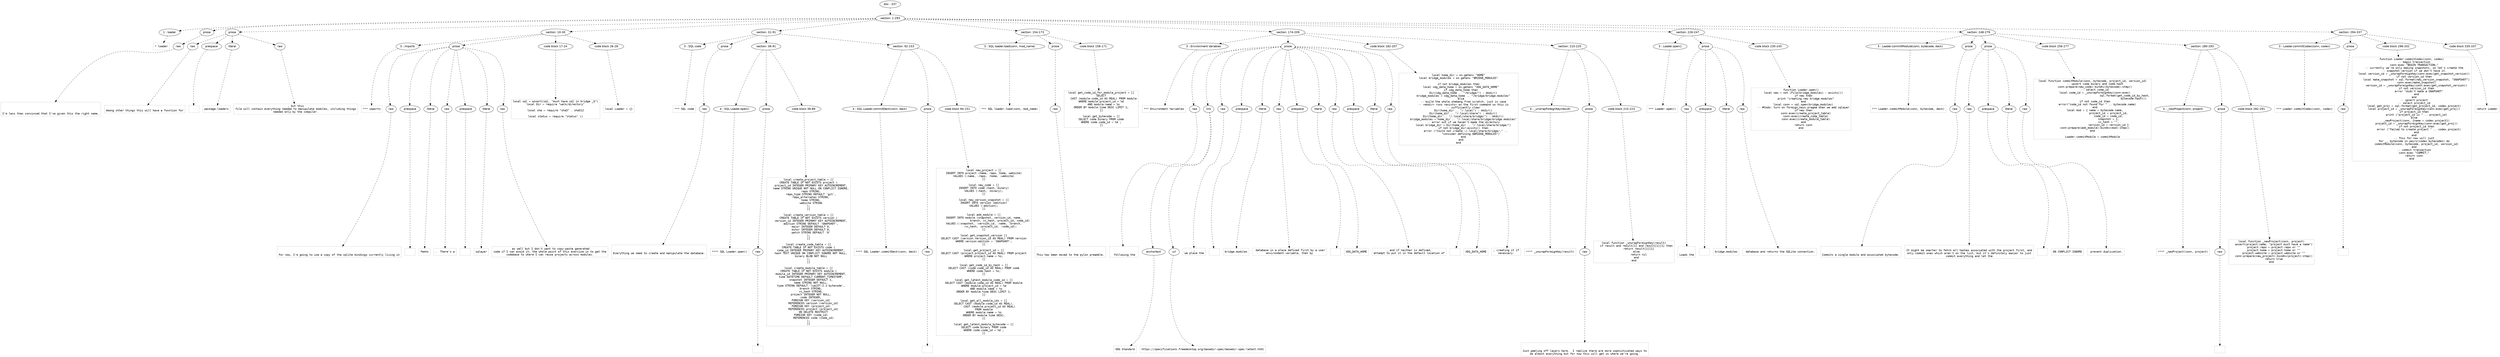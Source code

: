 digraph lpegNode {

node [fontname=Helvetica]
edge [style=dashed]

doc_0 [label="doc - 337"]


doc_0 -> { section_1}
{rank=same; section_1}

section_1 [label="section: 1-293"]


// END RANK doc_0

section_1 -> { header_2 prose_3 prose_4 section_5 section_6 section_7 section_8 section_9 section_10 section_11}
{rank=same; header_2 prose_3 prose_4 section_5 section_6 section_7 section_8 section_9 section_10 section_11}

header_2 [label="1 : loader"]

prose_3 [label="prose"]

prose_4 [label="prose"]

section_5 [label="section: 10-30"]

section_6 [label="section: 31-91"]

section_7 [label="section: 154-173"]

section_8 [label="section: 174-209"]

section_9 [label="section: 226-247"]

section_10 [label="section: 248-279"]

section_11 [label="section: 294-337"]


// END RANK section_1

header_2 -> leaf_12
leaf_12  [color=Gray,shape=rectangle,fontname=Inconsolata,label="* loader"]
// END RANK header_2

prose_3 -> { raw_13}
{rank=same; raw_13}

raw_13 [label="raw"]


// END RANK prose_3

raw_13 -> leaf_14
leaf_14  [color=Gray,shape=rectangle,fontname=Inconsolata,label="


I'm less than convinced that I've given this the right name.
"]
// END RANK raw_13

prose_4 -> { raw_15 prespace_16 literal_17 raw_18}
{rank=same; raw_15 prespace_16 literal_17 raw_18}

raw_15 [label="raw"]

prespace_16 [label="prespace"]

literal_17 [label="literal"]

raw_18 [label="raw"]


// END RANK prose_4

raw_15 -> leaf_19
leaf_19  [color=Gray,shape=rectangle,fontname=Inconsolata,label="
Among other things this will have a function for"]
// END RANK raw_15

prespace_16 -> leaf_20
leaf_20  [color=Gray,shape=rectangle,fontname=Inconsolata,label=" "]
// END RANK prespace_16

literal_17 -> leaf_21
leaf_21  [color=Gray,shape=rectangle,fontname=Inconsolata,label="package.loaders"]
// END RANK literal_17

raw_18 -> leaf_22
leaf_22  [color=Gray,shape=rectangle,fontname=Inconsolata,label=", but this
file will contain everything needed to manipulate modules, including things
needed only by the compiler.
"]
// END RANK raw_18

section_5 -> { header_23 prose_24 codeblock_25 codeblock_26}
{rank=same; header_23 prose_24 codeblock_25 codeblock_26}

header_23 [label="3 : imports"]

prose_24 [label="prose"]

codeblock_25 [label="code block 17-24"]

codeblock_26 [label="code block 26-28"]


// END RANK section_5

header_23 -> leaf_27
leaf_27  [color=Gray,shape=rectangle,fontname=Inconsolata,label="*** imports"]
// END RANK header_23

prose_24 -> { raw_28 prespace_29 literal_30 raw_31 prespace_32 literal_33 raw_34}
{rank=same; raw_28 prespace_29 literal_30 raw_31 prespace_32 literal_33 raw_34}

raw_28 [label="raw"]

prespace_29 [label="prespace"]

literal_30 [label="literal"]

raw_31 [label="raw"]

prespace_32 [label="prespace"]

literal_33 [label="literal"]

raw_34 [label="raw"]


// END RANK prose_24

raw_28 -> leaf_35
leaf_35  [color=Gray,shape=rectangle,fontname=Inconsolata,label="

For now, I'm going to use a copy of the sqlite bindings currently living in"]
// END RANK raw_28

prespace_29 -> leaf_36
leaf_36  [color=Gray,shape=rectangle,fontname=Inconsolata,label=""]
// END RANK prespace_29

literal_30 -> leaf_37
leaf_37  [color=Gray,shape=rectangle,fontname=Inconsolata,label="femto"]
// END RANK literal_30

raw_31 -> leaf_38
leaf_38  [color=Gray,shape=rectangle,fontname=Inconsolata,label=".  There's a"]
// END RANK raw_31

prespace_32 -> leaf_39
leaf_39  [color=Gray,shape=rectangle,fontname=Inconsolata,label=" "]
// END RANK prespace_32

literal_33 -> leaf_40
leaf_40  [color=Gray,shape=rectangle,fontname=Inconsolata,label="sqlayer"]
// END RANK literal_33

raw_34 -> leaf_41
leaf_41  [color=Gray,shape=rectangle,fontname=Inconsolata,label=" as well but I don't want to copy-paste generated
code if I can avoid it; the whole point of this exercise is to get the
codebase to where I can reuse projects across modules.
"]
// END RANK raw_34

codeblock_25 -> leaf_42
leaf_42  [color=Gray,shape=rectangle,fontname=Inconsolata,label="local sql = assert(sql, \"must have sql in bridge _G\")
local Dir = require \"walk/directory\"

local sha = require \"sha3\" . sha512

local status = require \"status\" ()"]
// END RANK codeblock_25

codeblock_26 -> leaf_43
leaf_43  [color=Gray,shape=rectangle,fontname=Inconsolata,label="local Loader = {}"]
// END RANK codeblock_26

section_6 -> { header_44 prose_45 section_46 section_47}
{rank=same; header_44 prose_45 section_46 section_47}

header_44 [label="3 : SQL code"]

prose_45 [label="prose"]

section_46 [label="section: 36-91"]

section_47 [label="section: 92-153"]


// END RANK section_6

header_44 -> leaf_48
leaf_48  [color=Gray,shape=rectangle,fontname=Inconsolata,label="*** SQL code"]
// END RANK header_44

prose_45 -> { raw_49}
{rank=same; raw_49}

raw_49 [label="raw"]


// END RANK prose_45

raw_49 -> leaf_50
leaf_50  [color=Gray,shape=rectangle,fontname=Inconsolata,label="

Everything we need to create and manipulate the database.

"]
// END RANK raw_49

section_46 -> { header_51 prose_52 codeblock_53}
{rank=same; header_51 prose_52 codeblock_53}

header_51 [label="4 : SQL Loader.open()"]

prose_52 [label="prose"]

codeblock_53 [label="code block 38-89"]


// END RANK section_46

header_51 -> leaf_54
leaf_54  [color=Gray,shape=rectangle,fontname=Inconsolata,label="**** SQL Loader.open()"]
// END RANK header_51

prose_52 -> { raw_55}
{rank=same; raw_55}

raw_55 [label="raw"]


// END RANK prose_52

raw_55 -> leaf_56
leaf_56  [color=Gray,shape=rectangle,fontname=Inconsolata,label="
"]
// END RANK raw_55

codeblock_53 -> leaf_57
leaf_57  [color=Gray,shape=rectangle,fontname=Inconsolata,label="local create_project_table = [[
CREATE TABLE IF NOT EXISTS project (
   project_id INTEGER PRIMARY KEY AUTOINCREMENT,
   name STRING UNIQUE NOT NULL ON CONFLICT IGNORE,
   repo STRING,
   repo_type STRING DEFAULT 'git',
   repo_alternates STRING,
   home STRING,
   website STRING
);
]]

local create_version_table = [[
CREATE TABLE IF NOT EXISTS version (
   version_id INTEGER PRIMARY KEY AUTOINCREMENT,
   edition STRING DEFAULT 'SNAPSHOT',
   major INTEGER DEFAULT 0,
   minor INTEGER DEFAULT 0,
   patch STRING DEFAULT '0'
);
]]

local create_code_table = [[
CREATE TABLE IF NOT EXISTS code (
   code_id INTEGER PRIMARY KEY AUTOINCREMENT,
   hash TEXT UNIQUE ON CONFLICT IGNORE NOT NULL,
   binary BLOB NOT NULL
);
]]

local create_module_table = [[
CREATE TABLE IF NOT EXISTS module (
   module_id INTEGER PRIMARY KEY AUTOINCREMENT,
   time DATETIME DEFAULT CURRENT_TIMESTAMP,
   snapshot INTEGER DEFAULT 1,
   name STRING NOT NULL,
   type STRING DEFAULT 'luaJIT-2.1-bytecode',
   branch STRING,
   vc_hash STRING,
   project INTEGER NOT NULL,
   code INTEGER,
   FOREIGN KEY (version_id)
      REFERENCES version (version_id)
   FOREIGN KEY (project_id)
      REFERENCES project (project_id)
      ON DELETE RESTRICT
   FOREIGN KEY (code_id)
      REFERENCES code (code_id)
);
]]"]
// END RANK codeblock_53

section_47 -> { header_58 prose_59 codeblock_60}
{rank=same; header_58 prose_59 codeblock_60}

header_58 [label="4 : SQL Loader.commitDeck(conn, deck)"]

prose_59 [label="prose"]

codeblock_60 [label="code block 94-151"]


// END RANK section_47

header_58 -> leaf_61
leaf_61  [color=Gray,shape=rectangle,fontname=Inconsolata,label="**** SQL Loader.commitDeck(conn, deck)"]
// END RANK header_58

prose_59 -> { raw_62}
{rank=same; raw_62}

raw_62 [label="raw"]


// END RANK prose_59

raw_62 -> leaf_63
leaf_63  [color=Gray,shape=rectangle,fontname=Inconsolata,label="
"]
// END RANK raw_62

codeblock_60 -> leaf_64
leaf_64  [color=Gray,shape=rectangle,fontname=Inconsolata,label="local new_project = [[
INSERT INTO project (name, repo, home, website)
VALUES (:name, :repo, :home, :website)
]]

local new_code = [[
INSERT INTO code (hash, binary)
VALUES (:hash, :binary);
]]

local new_version_snapshot = [[
INSERT INTO version (edition)
VALUES (:edition);
]]

local add_module = [[
INSERT INTO module (snapshot, version_id, name,
                    branch, vc_hash, project_id, code_id)
VALUES (:snapshot, :version_id, :name, :branch,
        :vc_hash, :project_id, :code_id);
]]

local get_snapshot_version [[
SELECT CAST (version.version_id AS REAL) FROM version
WHERE version.edition = 'SNAPSHOT';
]]

local get_project_id = [[
SELECT CAST (project.project_id AS REAL) FROM project
WHERE project.name = %s;
]]

local get_code_id_by_hash = [[
SELECT CAST (code.code_id AS REAL) FROM code
WHERE code.hash = %s;
]]

local get_latest_module_code_id = [[
SELECT CAST (module.code_id AS REAL) FROM module
WHERE module.project_id = %d
   AND module.name = %s
ORDER BY module.time DESC LIMIT 1;
]]

local get_all_module_ids = [[
SELECT CAST (module.code_id AS REAL),
       CAST (module.project_id AS REAL)
FROM module
WHERE module.name = %s
ORDER BY module.time DESC;
]]

local get_latest_module_bytecode = [[
SELECT code.binary FROM code
WHERE code.code_id = %d ;
]]"]
// END RANK codeblock_60

section_7 -> { header_65 prose_66 codeblock_67}
{rank=same; header_65 prose_66 codeblock_67}

header_65 [label="3 : SQL loader.load(conn, mod_name)"]

prose_66 [label="prose"]

codeblock_67 [label="code block 158-171"]


// END RANK section_7

header_65 -> leaf_68
leaf_68  [color=Gray,shape=rectangle,fontname=Inconsolata,label="*** SQL loader.load(conn, mod_name)"]
// END RANK header_65

prose_66 -> { raw_69}
{rank=same; raw_69}

raw_69 [label="raw"]


// END RANK prose_66

raw_69 -> leaf_70
leaf_70  [color=Gray,shape=rectangle,fontname=Inconsolata,label="

This has been moved to the pylon preamble.
"]
// END RANK raw_69

codeblock_67 -> leaf_71
leaf_71  [color=Gray,shape=rectangle,fontname=Inconsolata,label="local get_code_id_for_module_project = [[
SELECT
   CAST (module.code_id AS REAL) FROM module
WHERE module.project_id = %d
   AND module.name = %s
ORDER BY module.time DESC LIMIT 1;
]]

local get_bytecode = [[
SELECT code.binary FROM code
WHERE code.code_id = %d ;
]]"]
// END RANK codeblock_67

section_8 -> { header_72 prose_73 codeblock_74 section_75}
{rank=same; header_72 prose_73 codeblock_74 section_75}

header_72 [label="3 : Environment Variables"]

prose_73 [label="prose"]

codeblock_74 [label="code block 182-207"]

section_75 [label="section: 210-225"]


// END RANK section_8

header_72 -> leaf_76
leaf_76  [color=Gray,shape=rectangle,fontname=Inconsolata,label="*** Environment Variables"]
// END RANK header_72

prose_73 -> { raw_77 link_78 raw_79 prespace_80 literal_81 raw_82 prespace_83 literal_84 raw_85 prespace_86 literal_87 raw_88}
{rank=same; raw_77 link_78 raw_79 prespace_80 literal_81 raw_82 prespace_83 literal_84 raw_85 prespace_86 literal_87 raw_88}

raw_77 [label="raw"]

link_78 [label="link"]

raw_79 [label="raw"]

prespace_80 [label="prespace"]

literal_81 [label="literal"]

raw_82 [label="raw"]

prespace_83 [label="prespace"]

literal_84 [label="literal"]

raw_85 [label="raw"]

prespace_86 [label="prespace"]

literal_87 [label="literal"]

raw_88 [label="raw"]


// END RANK prose_73

raw_77 -> leaf_89
leaf_89  [color=Gray,shape=rectangle,fontname=Inconsolata,label="

  Following the "]
// END RANK raw_77

link_78 -> { anchortext_90 url_91}
{rank=same; anchortext_90 url_91}

anchortext_90 [label="anchortext"]

url_91 [label="url"]


// END RANK link_78

anchortext_90 -> leaf_92
leaf_92  [color=Gray,shape=rectangle,fontname=Inconsolata,label="XDG Standard"]
// END RANK anchortext_90

url_91 -> leaf_93
leaf_93  [color=Gray,shape=rectangle,fontname=Inconsolata,label="https://specifications.freedesktop.org/basedir-spec/basedir-spec-latest.html"]
// END RANK url_91

raw_79 -> leaf_94
leaf_94  [color=Gray,shape=rectangle,fontname=Inconsolata,label=",
we place the"]
// END RANK raw_79

prespace_80 -> leaf_95
leaf_95  [color=Gray,shape=rectangle,fontname=Inconsolata,label=" "]
// END RANK prespace_80

literal_81 -> leaf_96
leaf_96  [color=Gray,shape=rectangle,fontname=Inconsolata,label="bridge.modules"]
// END RANK literal_81

raw_82 -> leaf_97
leaf_97  [color=Gray,shape=rectangle,fontname=Inconsolata,label=" database in a place defined first by a user
environment variable, then by"]
// END RANK raw_82

prespace_83 -> leaf_98
leaf_98  [color=Gray,shape=rectangle,fontname=Inconsolata,label=" "]
// END RANK prespace_83

literal_84 -> leaf_99
leaf_99  [color=Gray,shape=rectangle,fontname=Inconsolata,label="XDG_DATA_HOME"]
// END RANK literal_84

raw_85 -> leaf_100
leaf_100  [color=Gray,shape=rectangle,fontname=Inconsolata,label=", and if neither is defined,
attempt to put it in the default location of"]
// END RANK raw_85

prespace_86 -> leaf_101
leaf_101  [color=Gray,shape=rectangle,fontname=Inconsolata,label=" "]
// END RANK prespace_86

literal_87 -> leaf_102
leaf_102  [color=Gray,shape=rectangle,fontname=Inconsolata,label="XDG_DATA_HOME"]
// END RANK literal_87

raw_88 -> leaf_103
leaf_103  [color=Gray,shape=rectangle,fontname=Inconsolata,label=", creating it if
necessary.
"]
// END RANK raw_88

codeblock_74 -> leaf_104
leaf_104  [color=Gray,shape=rectangle,fontname=Inconsolata,label="local home_dir = os.getenv \"HOME\"
local bridge_modules = os.getenv \"BRIDGE_MODULES\"

if not bridge_modules then
   local xdg_data_home = os.getenv \"XDG_DATA_HOME\"
   if xdg_data_home then
      Dir(xdg_data_home .. \"/bridge/\") : mkdir()
      bridge_modules = xdg_data_home .. \"/bridge/bridge.modules\"
   else
      -- build the whole shebang from scratch, just in case
      -- =mkdir= runs =exists= as the first command so this is
      -- sufficiently clear
      Dir(home_dir .. \"/.local\") : mkdir()
      Dir(home_dir .. \"/.local/share\") : mkdir()
      Dir(home_dir .. \"/.local/share/bridge/\") : mkdir()
      bridge_modules = home_dir .. \"/.local/share/bridge/bridge.modules\"
      -- error out if we haven't made the directory
      local bridge_dir = Dir(home_dir .. \"/.local/share/bridge/\")
      if not bridge_dir:exists() then
         error (\"Could not create ~/.local/share/bridge/,\" ..
               \"consider defining $BRIDGE_MODULES\")
      end
   end
end"]
// END RANK codeblock_74

section_75 -> { header_105 prose_106 codeblock_107}
{rank=same; header_105 prose_106 codeblock_107}

header_105 [label="4 : _unwrapForeignKey(result)"]

prose_106 [label="prose"]

codeblock_107 [label="code block 215-223"]


// END RANK section_75

header_105 -> leaf_108
leaf_108  [color=Gray,shape=rectangle,fontname=Inconsolata,label="**** _unwrapForeignKey(result)"]
// END RANK header_105

prose_106 -> { raw_109}
{rank=same; raw_109}

raw_109 [label="raw"]


// END RANK prose_106

raw_109 -> leaf_110
leaf_110  [color=Gray,shape=rectangle,fontname=Inconsolata,label="

Just peeling off layers here.  I realize there are more sophisticated ways to
do almost everything but for now this will get us where we're going.
"]
// END RANK raw_109

codeblock_107 -> leaf_111
leaf_111  [color=Gray,shape=rectangle,fontname=Inconsolata,label="local function _unwrapForeignKey(result)
   if result and result[1] and result[1][1] then
      return result[1][1]
   else
      return nil
   end
end"]
// END RANK codeblock_107

section_9 -> { header_112 prose_113 codeblock_114}
{rank=same; header_112 prose_113 codeblock_114}

header_112 [label="3 : Loader.open()"]

prose_113 [label="prose"]

codeblock_114 [label="code block 230-245"]


// END RANK section_9

header_112 -> leaf_115
leaf_115  [color=Gray,shape=rectangle,fontname=Inconsolata,label="*** Loader.open()"]
// END RANK header_112

prose_113 -> { raw_116 prespace_117 literal_118 raw_119}
{rank=same; raw_116 prespace_117 literal_118 raw_119}

raw_116 [label="raw"]

prespace_117 [label="prespace"]

literal_118 [label="literal"]

raw_119 [label="raw"]


// END RANK prose_113

raw_116 -> leaf_120
leaf_120  [color=Gray,shape=rectangle,fontname=Inconsolata,label="

Loads the"]
// END RANK raw_116

prespace_117 -> leaf_121
leaf_121  [color=Gray,shape=rectangle,fontname=Inconsolata,label=" "]
// END RANK prespace_117

literal_118 -> leaf_122
leaf_122  [color=Gray,shape=rectangle,fontname=Inconsolata,label="bridge.modules"]
// END RANK literal_118

raw_119 -> leaf_123
leaf_123  [color=Gray,shape=rectangle,fontname=Inconsolata,label=" database and returns the SQLite connection.
"]
// END RANK raw_119

codeblock_114 -> leaf_124
leaf_124  [color=Gray,shape=rectangle,fontname=Inconsolata,label="function Loader.open()
   local new = not (File(bridge_modules) : exists())
   if new then
      print \"creating new bridge.modules\"
   end
   local conn = sql.open(bridge_modules)
   -- #todo: turn on foreign_keys pragma when we add sqlayer
   if new then
      conn:exec(create_project_table)
      conn:exec(create_code_table)
      conn:exec(create_module_table)
   end
   return conn
end"]
// END RANK codeblock_114

section_10 -> { header_125 prose_126 prose_127 codeblock_128 section_129}
{rank=same; header_125 prose_126 prose_127 codeblock_128 section_129}

header_125 [label="3 : Loader.commitModule(conn, bytecode, deck)"]

prose_126 [label="prose"]

prose_127 [label="prose"]

codeblock_128 [label="code block 256-277"]

section_129 [label="section: 280-293"]


// END RANK section_10

header_125 -> leaf_130
leaf_130  [color=Gray,shape=rectangle,fontname=Inconsolata,label="*** Loader.commitModule(conn, bytecode, deck)"]
// END RANK header_125

prose_126 -> { raw_131}
{rank=same; raw_131}

raw_131 [label="raw"]


// END RANK prose_126

raw_131 -> leaf_132
leaf_132  [color=Gray,shape=rectangle,fontname=Inconsolata,label="

Commits a single module and associated bytecode.
"]
// END RANK raw_131

prose_127 -> { raw_133 prespace_134 literal_135 raw_136}
{rank=same; raw_133 prespace_134 literal_135 raw_136}

raw_133 [label="raw"]

prespace_134 [label="prespace"]

literal_135 [label="literal"]

raw_136 [label="raw"]


// END RANK prose_127

raw_133 -> leaf_137
leaf_137  [color=Gray,shape=rectangle,fontname=Inconsolata,label="
It might be smarter to fetch all hashes associated with the project first, and
only commit ones which aren't on the list, but it's definitely easier to just
commit everything and let the"]
// END RANK raw_133

prespace_134 -> leaf_138
leaf_138  [color=Gray,shape=rectangle,fontname=Inconsolata,label=" "]
// END RANK prespace_134

literal_135 -> leaf_139
leaf_139  [color=Gray,shape=rectangle,fontname=Inconsolata,label="ON CONFLICT IGNORE"]
// END RANK literal_135

raw_136 -> leaf_140
leaf_140  [color=Gray,shape=rectangle,fontname=Inconsolata,label=" prevent duplication.
"]
// END RANK raw_136

codeblock_128 -> leaf_141
leaf_141  [color=Gray,shape=rectangle,fontname=Inconsolata,label="local function commitModule(conn, bytecode, project_id, version_id)
   -- upsert code.binary and code.hash
   conn:prepare(new_code):bindkv(bytecode):step()
   -- select code_id
   local code_id = _unwrapForeignKey(conn:exec(
                                        sql.format(get_code_id_by_hash,
                                                   bytecode.hash)))
   if not code_id then
      error(\"code_id not found for \" .. bytecode.name)
   end
   local mod = { name = bytecode.name,
                    project_id = project_id,
                    code_id = code_id,
                    snapshot = 1,
                    vc_hash = \"\",
                    version_id = version_id }
   conn:prepare(add_module):bindkv(mod):step()
end

Loader.commitModule = commitModule"]
// END RANK codeblock_128

section_129 -> { header_142 prose_143 codeblock_144}
{rank=same; header_142 prose_143 codeblock_144}

header_142 [label="4 : _newProject(conn, project)"]

prose_143 [label="prose"]

codeblock_144 [label="code block 282-291"]


// END RANK section_129

header_142 -> leaf_145
leaf_145  [color=Gray,shape=rectangle,fontname=Inconsolata,label="**** _newProject(conn, project)"]
// END RANK header_142

prose_143 -> { raw_146}
{rank=same; raw_146}

raw_146 [label="raw"]


// END RANK prose_143

raw_146 -> leaf_147
leaf_147  [color=Gray,shape=rectangle,fontname=Inconsolata,label="
"]
// END RANK raw_146

codeblock_144 -> leaf_148
leaf_148  [color=Gray,shape=rectangle,fontname=Inconsolata,label="local function _newProject(conn, project)
   assert(project.name, \"project must have a name\")
   project.repo = project.repo or \"\"
   project.home = project.home or \"\"
   project.website = project.website or \"\"
   conn:prepare(new_project):bindkv(project):step()
   return true
end"]
// END RANK codeblock_144

section_11 -> { header_149 prose_150 codeblock_151 codeblock_152}
{rank=same; header_149 prose_150 codeblock_151 codeblock_152}

header_149 [label="3 : Loader.commitCodex(conn, codex)"]

prose_150 [label="prose"]

codeblock_151 [label="code block 296-332"]

codeblock_152 [label="code block 335-337"]


// END RANK section_11

header_149 -> leaf_153
leaf_153  [color=Gray,shape=rectangle,fontname=Inconsolata,label="*** Loader.commitCodex(conn, codex)"]
// END RANK header_149

prose_150 -> { raw_154}
{rank=same; raw_154}

raw_154 [label="raw"]


// END RANK prose_150

raw_154 -> leaf_155
leaf_155  [color=Gray,shape=rectangle,fontname=Inconsolata,label="
"]
// END RANK raw_154

codeblock_151 -> leaf_156
leaf_156  [color=Gray,shape=rectangle,fontname=Inconsolata,label="function Loader.commitCodex(conn, codex)
   -- begin transaction
   conn:exec \"BEGIN TRANSACTION;\"
   -- currently we're only making snapshots, so let's create the
   -- snapshot version if we don't have it.
   local version_id = _unwrapForeignKey(conn:exec(get_snapshot_version))
   if not version_id then
      local make_snapshot = sql.format(new_version_snapshot, \"SNAPSHOT\")
      conn:exec(make_snapshot)
      version_id = _unwrapForeignKey(conn:exec(get_snapshot_version))
      if not version_id then
         error \"didn't make a SNAPSHOT\"
      end
   end
   -- upsert project
   -- select project_id
   local get_proj = sql.format(get_project_id, codex.project)
   local project_id = _unwrapForeignKey(conn:exec(get_proj))
   if project_id then
      print (\"project_id is \" .. project_id)
   else
      _newProject(conn, {name = codex.project})
      project_id = _unwrapForeignKey(conn:exec(get_proj))
      if not project_id then
         error (\"failed to create project \" .. codex.project)
      end
   end
   -- This for now will just
   for _, bytecode in pairs(codex.bytecodes) do
      commitModule(conn, bytecode, project_id, version_id)
   end
   -- commit transaction
   conn:exec \"COMMIT;\"
   return conn
end"]
// END RANK codeblock_151

codeblock_152 -> leaf_157
leaf_157  [color=Gray,shape=rectangle,fontname=Inconsolata,label="return Loader"]
// END RANK codeblock_152


}
